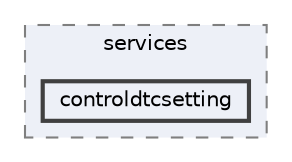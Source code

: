digraph "controldtcsetting"
{
 // LATEX_PDF_SIZE
  bgcolor="transparent";
  edge [fontname=Helvetica,fontsize=10,labelfontname=Helvetica,labelfontsize=10];
  node [fontname=Helvetica,fontsize=10,shape=box,height=0.2,width=0.4];
  compound=true
  subgraph clusterdir_f83e9958f637a68418d40c06726f5abd {
    graph [ bgcolor="#edf0f7", pencolor="grey50", label="services", fontname=Helvetica,fontsize=10 style="filled,dashed", URL="dir_f83e9958f637a68418d40c06726f5abd.html",tooltip=""]
  dir_89c401e93bc6373448a946841d13532c [label="controldtcsetting", fillcolor="#edf0f7", color="grey25", style="filled,bold", URL="dir_89c401e93bc6373448a946841d13532c.html",tooltip=""];
  }
}
